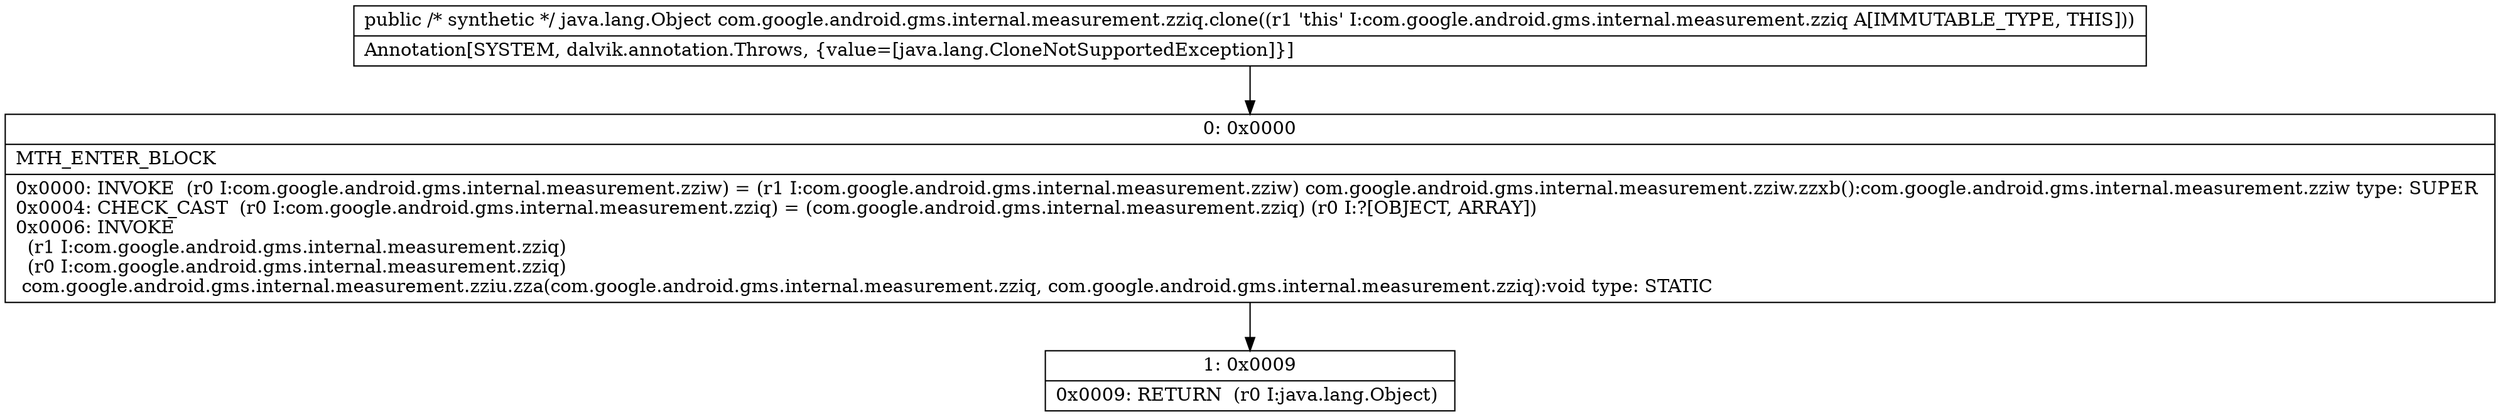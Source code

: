 digraph "CFG forcom.google.android.gms.internal.measurement.zziq.clone()Ljava\/lang\/Object;" {
Node_0 [shape=record,label="{0\:\ 0x0000|MTH_ENTER_BLOCK\l|0x0000: INVOKE  (r0 I:com.google.android.gms.internal.measurement.zziw) = (r1 I:com.google.android.gms.internal.measurement.zziw) com.google.android.gms.internal.measurement.zziw.zzxb():com.google.android.gms.internal.measurement.zziw type: SUPER \l0x0004: CHECK_CAST  (r0 I:com.google.android.gms.internal.measurement.zziq) = (com.google.android.gms.internal.measurement.zziq) (r0 I:?[OBJECT, ARRAY]) \l0x0006: INVOKE  \l  (r1 I:com.google.android.gms.internal.measurement.zziq)\l  (r0 I:com.google.android.gms.internal.measurement.zziq)\l com.google.android.gms.internal.measurement.zziu.zza(com.google.android.gms.internal.measurement.zziq, com.google.android.gms.internal.measurement.zziq):void type: STATIC \l}"];
Node_1 [shape=record,label="{1\:\ 0x0009|0x0009: RETURN  (r0 I:java.lang.Object) \l}"];
MethodNode[shape=record,label="{public \/* synthetic *\/ java.lang.Object com.google.android.gms.internal.measurement.zziq.clone((r1 'this' I:com.google.android.gms.internal.measurement.zziq A[IMMUTABLE_TYPE, THIS]))  | Annotation[SYSTEM, dalvik.annotation.Throws, \{value=[java.lang.CloneNotSupportedException]\}]\l}"];
MethodNode -> Node_0;
Node_0 -> Node_1;
}

